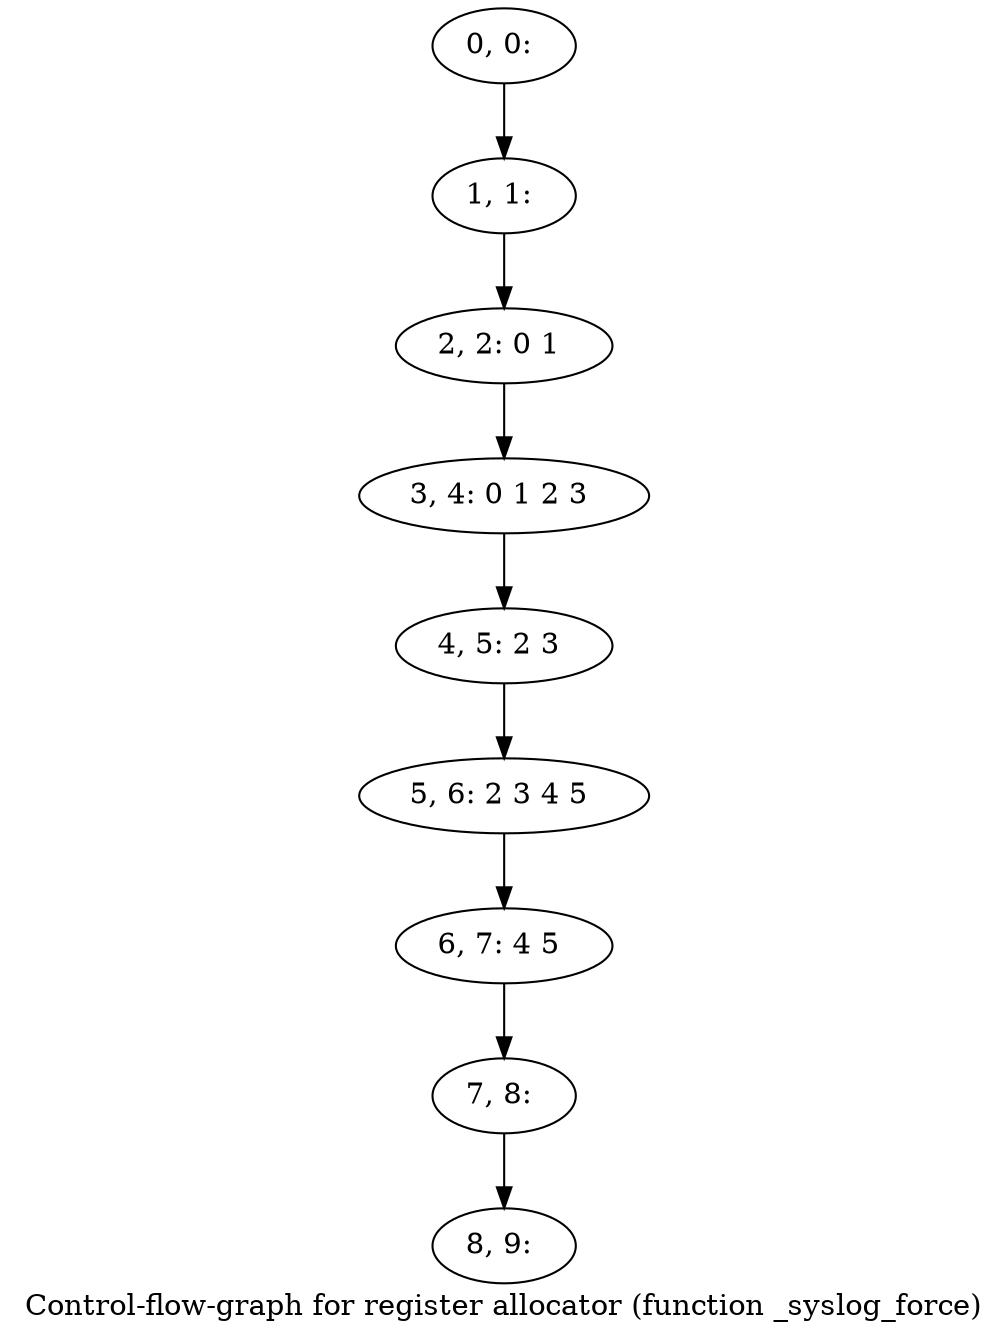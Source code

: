 digraph G {
graph [label="Control-flow-graph for register allocator (function _syslog_force)"]
0[label="0, 0: "];
1[label="1, 1: "];
2[label="2, 2: 0 1 "];
3[label="3, 4: 0 1 2 3 "];
4[label="4, 5: 2 3 "];
5[label="5, 6: 2 3 4 5 "];
6[label="6, 7: 4 5 "];
7[label="7, 8: "];
8[label="8, 9: "];
0->1 ;
1->2 ;
2->3 ;
3->4 ;
4->5 ;
5->6 ;
6->7 ;
7->8 ;
}
